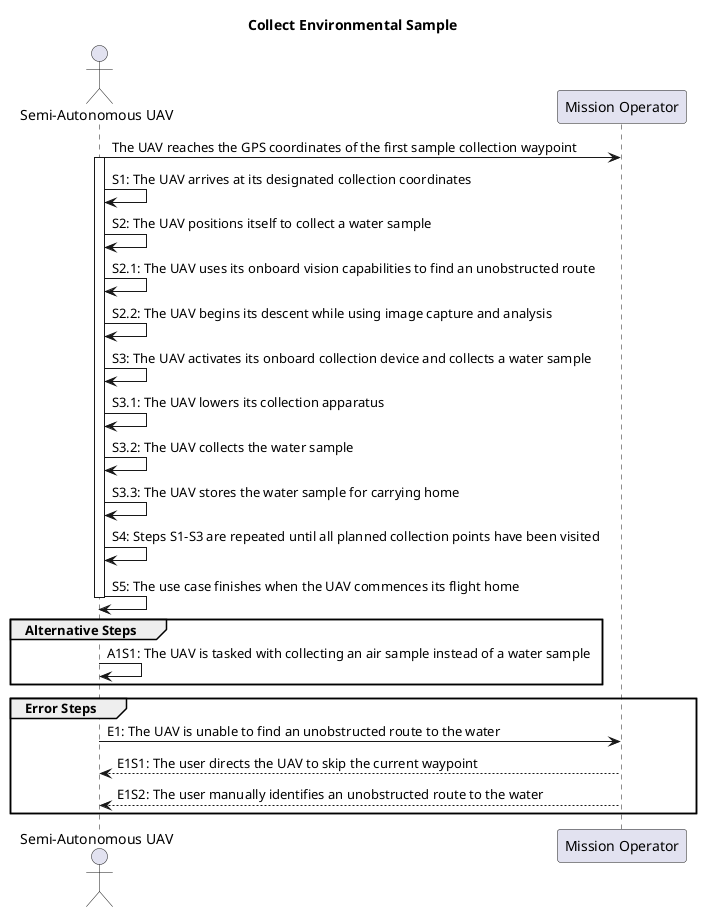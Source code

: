 @startuml
title "Collect Environmental Sample"

actor "Semi-Autonomous UAV" as UAV
participant "Mission Operator" as Operator

UAV -> Operator: The UAV reaches the GPS coordinates of the first sample collection waypoint

activate UAV
UAV -> UAV: S1: The UAV arrives at its designated collection coordinates
UAV -> UAV: S2: The UAV positions itself to collect a water sample
UAV -> UAV: S2.1: The UAV uses its onboard vision capabilities to find an unobstructed route
UAV -> UAV: S2.2: The UAV begins its descent while using image capture and analysis
UAV -> UAV: S3: The UAV activates its onboard collection device and collects a water sample
UAV -> UAV: S3.1: The UAV lowers its collection apparatus
UAV -> UAV: S3.2: The UAV collects the water sample
UAV -> UAV: S3.3: The UAV stores the water sample for carrying home
UAV -> UAV: S4: Steps S1-S3 are repeated until all planned collection points have been visited
UAV -> UAV: S5: The use case finishes when the UAV commences its flight home
deactivate UAV

group Alternative Steps
UAV -> UAV: A1S1: The UAV is tasked with collecting an air sample instead of a water sample
end

group Error Steps
UAV -> Operator: E1: The UAV is unable to find an unobstructed route to the water
UAV <-- Operator: E1S1: The user directs the UAV to skip the current waypoint
UAV <-- Operator: E1S2: The user manually identifies an unobstructed route to the water
end

@enduml
